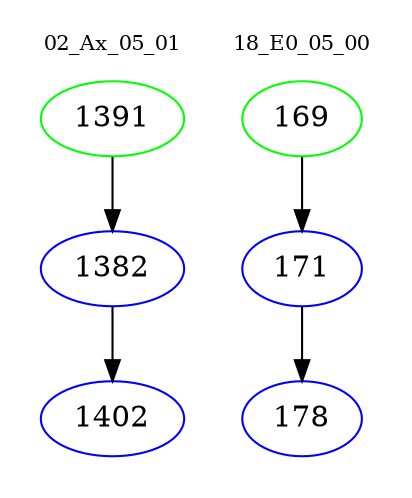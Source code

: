 digraph{
subgraph cluster_0 {
color = white
label = "02_Ax_05_01";
fontsize=10;
T0_1391 [label="1391", color="green"]
T0_1391 -> T0_1382 [color="black"]
T0_1382 [label="1382", color="blue"]
T0_1382 -> T0_1402 [color="black"]
T0_1402 [label="1402", color="blue"]
}
subgraph cluster_1 {
color = white
label = "18_E0_05_00";
fontsize=10;
T1_169 [label="169", color="green"]
T1_169 -> T1_171 [color="black"]
T1_171 [label="171", color="blue"]
T1_171 -> T1_178 [color="black"]
T1_178 [label="178", color="blue"]
}
}
